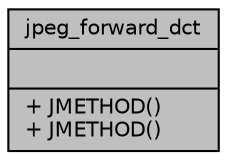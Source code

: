 digraph "jpeg_forward_dct"
{
 // INTERACTIVE_SVG=YES
  edge [fontname="Helvetica",fontsize="10",labelfontname="Helvetica",labelfontsize="10"];
  node [fontname="Helvetica",fontsize="10",shape=record];
  Node1 [label="{jpeg_forward_dct\n||+ JMETHOD()\l+ JMETHOD()\l}",height=0.2,width=0.4,color="black", fillcolor="grey75", style="filled", fontcolor="black"];
}
